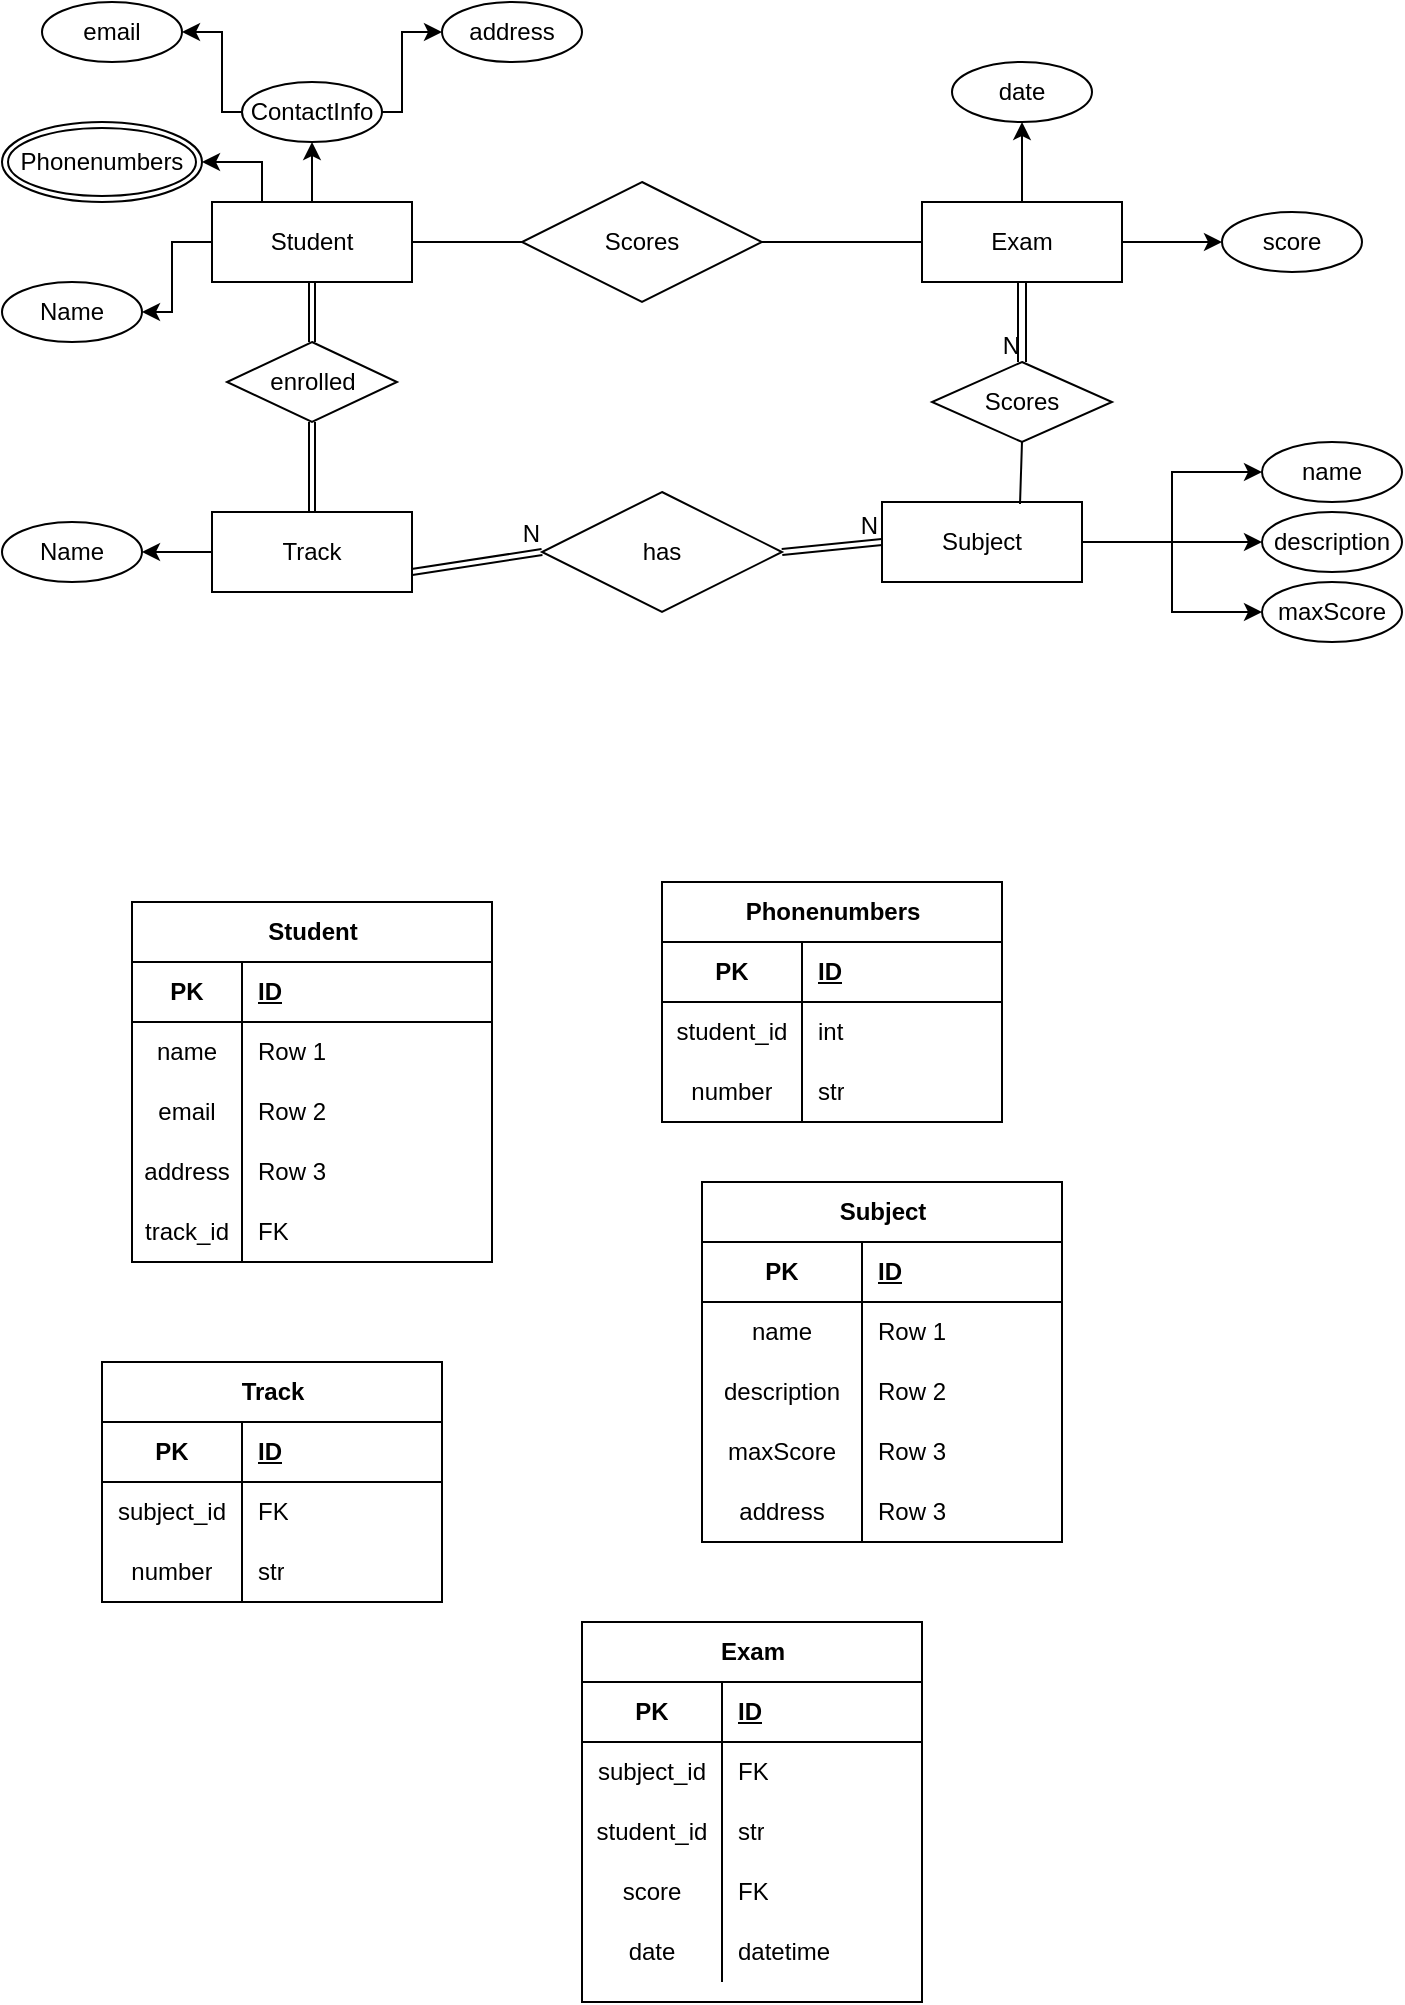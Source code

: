 <mxfile version="26.0.9">
  <diagram id="R2lEEEUBdFMjLlhIrx00" name="Page-1">
    <mxGraphModel dx="1026" dy="692" grid="1" gridSize="10" guides="1" tooltips="1" connect="1" arrows="1" fold="1" page="1" pageScale="1" pageWidth="850" pageHeight="1100" math="0" shadow="0" extFonts="Permanent Marker^https://fonts.googleapis.com/css?family=Permanent+Marker">
      <root>
        <mxCell id="0" />
        <mxCell id="1" parent="0" />
        <mxCell id="QxRBAL8bReM7GR2BtUJN-15" style="edgeStyle=orthogonalEdgeStyle;rounded=0;orthogonalLoop=1;jettySize=auto;html=1;entryX=0.5;entryY=1;entryDx=0;entryDy=0;" edge="1" parent="1" source="QxRBAL8bReM7GR2BtUJN-1" target="QxRBAL8bReM7GR2BtUJN-6">
          <mxGeometry relative="1" as="geometry" />
        </mxCell>
        <mxCell id="QxRBAL8bReM7GR2BtUJN-18" style="edgeStyle=orthogonalEdgeStyle;rounded=0;orthogonalLoop=1;jettySize=auto;html=1;exitX=0;exitY=0.5;exitDx=0;exitDy=0;entryX=1;entryY=0.5;entryDx=0;entryDy=0;" edge="1" parent="1" source="QxRBAL8bReM7GR2BtUJN-1" target="QxRBAL8bReM7GR2BtUJN-16">
          <mxGeometry relative="1" as="geometry" />
        </mxCell>
        <mxCell id="QxRBAL8bReM7GR2BtUJN-20" style="edgeStyle=orthogonalEdgeStyle;rounded=0;orthogonalLoop=1;jettySize=auto;html=1;exitX=0.25;exitY=0;exitDx=0;exitDy=0;entryX=1;entryY=0.5;entryDx=0;entryDy=0;" edge="1" parent="1" source="QxRBAL8bReM7GR2BtUJN-1" target="QxRBAL8bReM7GR2BtUJN-19">
          <mxGeometry relative="1" as="geometry">
            <Array as="points">
              <mxPoint x="130" y="80" />
            </Array>
          </mxGeometry>
        </mxCell>
        <mxCell id="QxRBAL8bReM7GR2BtUJN-1" value="Student" style="whiteSpace=wrap;html=1;align=center;" vertex="1" parent="1">
          <mxGeometry x="105" y="100" width="100" height="40" as="geometry" />
        </mxCell>
        <mxCell id="QxRBAL8bReM7GR2BtUJN-40" style="edgeStyle=orthogonalEdgeStyle;rounded=0;orthogonalLoop=1;jettySize=auto;html=1;exitX=0;exitY=0.5;exitDx=0;exitDy=0;entryX=1;entryY=0.5;entryDx=0;entryDy=0;" edge="1" parent="1" source="QxRBAL8bReM7GR2BtUJN-2" target="QxRBAL8bReM7GR2BtUJN-36">
          <mxGeometry relative="1" as="geometry" />
        </mxCell>
        <mxCell id="QxRBAL8bReM7GR2BtUJN-2" value="Track" style="whiteSpace=wrap;html=1;align=center;" vertex="1" parent="1">
          <mxGeometry x="105" y="255" width="100" height="40" as="geometry" />
        </mxCell>
        <mxCell id="QxRBAL8bReM7GR2BtUJN-32" style="edgeStyle=orthogonalEdgeStyle;rounded=0;orthogonalLoop=1;jettySize=auto;html=1;entryX=0;entryY=0.5;entryDx=0;entryDy=0;" edge="1" parent="1" source="QxRBAL8bReM7GR2BtUJN-3" target="QxRBAL8bReM7GR2BtUJN-28">
          <mxGeometry relative="1" as="geometry" />
        </mxCell>
        <mxCell id="QxRBAL8bReM7GR2BtUJN-34" style="edgeStyle=orthogonalEdgeStyle;rounded=0;orthogonalLoop=1;jettySize=auto;html=1;exitX=1;exitY=0.5;exitDx=0;exitDy=0;entryX=0;entryY=0.5;entryDx=0;entryDy=0;" edge="1" parent="1" source="QxRBAL8bReM7GR2BtUJN-3" target="QxRBAL8bReM7GR2BtUJN-31">
          <mxGeometry relative="1" as="geometry">
            <mxPoint x="570" y="270" as="targetPoint" />
          </mxGeometry>
        </mxCell>
        <mxCell id="QxRBAL8bReM7GR2BtUJN-35" style="edgeStyle=orthogonalEdgeStyle;rounded=0;orthogonalLoop=1;jettySize=auto;html=1;entryX=0;entryY=0.5;entryDx=0;entryDy=0;" edge="1" parent="1" source="QxRBAL8bReM7GR2BtUJN-3" target="QxRBAL8bReM7GR2BtUJN-29">
          <mxGeometry relative="1" as="geometry" />
        </mxCell>
        <mxCell id="QxRBAL8bReM7GR2BtUJN-3" value="Subject" style="whiteSpace=wrap;html=1;align=center;" vertex="1" parent="1">
          <mxGeometry x="440" y="250" width="100" height="40" as="geometry" />
        </mxCell>
        <mxCell id="QxRBAL8bReM7GR2BtUJN-26" style="edgeStyle=orthogonalEdgeStyle;rounded=0;orthogonalLoop=1;jettySize=auto;html=1;entryX=0;entryY=0.5;entryDx=0;entryDy=0;" edge="1" parent="1" source="QxRBAL8bReM7GR2BtUJN-5" target="QxRBAL8bReM7GR2BtUJN-25">
          <mxGeometry relative="1" as="geometry" />
        </mxCell>
        <mxCell id="QxRBAL8bReM7GR2BtUJN-27" value="" style="edgeStyle=orthogonalEdgeStyle;rounded=0;orthogonalLoop=1;jettySize=auto;html=1;" edge="1" parent="1" source="QxRBAL8bReM7GR2BtUJN-5" target="QxRBAL8bReM7GR2BtUJN-24">
          <mxGeometry relative="1" as="geometry" />
        </mxCell>
        <mxCell id="QxRBAL8bReM7GR2BtUJN-5" value="Exam" style="whiteSpace=wrap;html=1;align=center;" vertex="1" parent="1">
          <mxGeometry x="460" y="100" width="100" height="40" as="geometry" />
        </mxCell>
        <mxCell id="QxRBAL8bReM7GR2BtUJN-11" style="edgeStyle=orthogonalEdgeStyle;rounded=0;orthogonalLoop=1;jettySize=auto;html=1;exitX=1;exitY=0.5;exitDx=0;exitDy=0;entryX=0;entryY=0.5;entryDx=0;entryDy=0;" edge="1" parent="1" source="QxRBAL8bReM7GR2BtUJN-6" target="QxRBAL8bReM7GR2BtUJN-7">
          <mxGeometry relative="1" as="geometry">
            <Array as="points">
              <mxPoint x="200" y="55" />
              <mxPoint x="200" y="15" />
            </Array>
          </mxGeometry>
        </mxCell>
        <mxCell id="QxRBAL8bReM7GR2BtUJN-14" style="edgeStyle=orthogonalEdgeStyle;rounded=0;orthogonalLoop=1;jettySize=auto;html=1;exitX=0;exitY=0.5;exitDx=0;exitDy=0;entryX=1;entryY=0.5;entryDx=0;entryDy=0;" edge="1" parent="1" source="QxRBAL8bReM7GR2BtUJN-6" target="QxRBAL8bReM7GR2BtUJN-8">
          <mxGeometry relative="1" as="geometry">
            <Array as="points">
              <mxPoint x="110" y="55" />
              <mxPoint x="110" y="15" />
            </Array>
          </mxGeometry>
        </mxCell>
        <mxCell id="QxRBAL8bReM7GR2BtUJN-6" value="ContactInfo" style="ellipse;whiteSpace=wrap;html=1;align=center;" vertex="1" parent="1">
          <mxGeometry x="120" y="40" width="70" height="30" as="geometry" />
        </mxCell>
        <mxCell id="QxRBAL8bReM7GR2BtUJN-7" value="address" style="ellipse;whiteSpace=wrap;html=1;align=center;" vertex="1" parent="1">
          <mxGeometry x="220" width="70" height="30" as="geometry" />
        </mxCell>
        <mxCell id="QxRBAL8bReM7GR2BtUJN-8" value="email" style="ellipse;whiteSpace=wrap;html=1;align=center;" vertex="1" parent="1">
          <mxGeometry x="20" width="70" height="30" as="geometry" />
        </mxCell>
        <mxCell id="QxRBAL8bReM7GR2BtUJN-16" value="Name" style="ellipse;whiteSpace=wrap;html=1;align=center;" vertex="1" parent="1">
          <mxGeometry y="140" width="70" height="30" as="geometry" />
        </mxCell>
        <mxCell id="QxRBAL8bReM7GR2BtUJN-19" value="Phonenumbers" style="ellipse;shape=doubleEllipse;margin=3;whiteSpace=wrap;html=1;align=center;" vertex="1" parent="1">
          <mxGeometry y="60" width="100" height="40" as="geometry" />
        </mxCell>
        <mxCell id="QxRBAL8bReM7GR2BtUJN-21" value="Scores" style="shape=rhombus;perimeter=rhombusPerimeter;whiteSpace=wrap;html=1;align=center;" vertex="1" parent="1">
          <mxGeometry x="260" y="90" width="120" height="60" as="geometry" />
        </mxCell>
        <mxCell id="QxRBAL8bReM7GR2BtUJN-24" value="date" style="ellipse;whiteSpace=wrap;html=1;align=center;" vertex="1" parent="1">
          <mxGeometry x="475" y="30" width="70" height="30" as="geometry" />
        </mxCell>
        <mxCell id="QxRBAL8bReM7GR2BtUJN-25" value="score" style="ellipse;whiteSpace=wrap;html=1;align=center;" vertex="1" parent="1">
          <mxGeometry x="610" y="105" width="70" height="30" as="geometry" />
        </mxCell>
        <mxCell id="QxRBAL8bReM7GR2BtUJN-28" value="name" style="ellipse;whiteSpace=wrap;html=1;align=center;" vertex="1" parent="1">
          <mxGeometry x="630" y="220" width="70" height="30" as="geometry" />
        </mxCell>
        <mxCell id="QxRBAL8bReM7GR2BtUJN-29" value="description" style="ellipse;whiteSpace=wrap;html=1;align=center;" vertex="1" parent="1">
          <mxGeometry x="630" y="255" width="70" height="30" as="geometry" />
        </mxCell>
        <mxCell id="QxRBAL8bReM7GR2BtUJN-31" value="maxScore" style="ellipse;whiteSpace=wrap;html=1;align=center;" vertex="1" parent="1">
          <mxGeometry x="630" y="290" width="70" height="30" as="geometry" />
        </mxCell>
        <mxCell id="QxRBAL8bReM7GR2BtUJN-36" value="Name" style="ellipse;whiteSpace=wrap;html=1;align=center;" vertex="1" parent="1">
          <mxGeometry y="260" width="70" height="30" as="geometry" />
        </mxCell>
        <mxCell id="QxRBAL8bReM7GR2BtUJN-37" value="enrolled" style="shape=rhombus;perimeter=rhombusPerimeter;whiteSpace=wrap;html=1;align=center;" vertex="1" parent="1">
          <mxGeometry x="112.5" y="170" width="85" height="40" as="geometry" />
        </mxCell>
        <mxCell id="QxRBAL8bReM7GR2BtUJN-41" value="has" style="shape=rhombus;perimeter=rhombusPerimeter;whiteSpace=wrap;html=1;align=center;" vertex="1" parent="1">
          <mxGeometry x="270" y="245" width="120" height="60" as="geometry" />
        </mxCell>
        <mxCell id="QxRBAL8bReM7GR2BtUJN-45" value="Scores" style="shape=rhombus;perimeter=rhombusPerimeter;whiteSpace=wrap;html=1;align=center;" vertex="1" parent="1">
          <mxGeometry x="465" y="180" width="90" height="40" as="geometry" />
        </mxCell>
        <mxCell id="QxRBAL8bReM7GR2BtUJN-46" value="" style="shape=link;html=1;rounded=0;exitX=0.5;exitY=1;exitDx=0;exitDy=0;entryX=0.5;entryY=0;entryDx=0;entryDy=0;" edge="1" parent="1" source="QxRBAL8bReM7GR2BtUJN-5" target="QxRBAL8bReM7GR2BtUJN-45">
          <mxGeometry relative="1" as="geometry">
            <mxPoint x="150" y="180" as="sourcePoint" />
            <mxPoint x="310" y="180" as="targetPoint" />
          </mxGeometry>
        </mxCell>
        <mxCell id="QxRBAL8bReM7GR2BtUJN-47" value="N" style="resizable=0;html=1;whiteSpace=wrap;align=right;verticalAlign=bottom;" connectable="0" vertex="1" parent="QxRBAL8bReM7GR2BtUJN-46">
          <mxGeometry x="1" relative="1" as="geometry" />
        </mxCell>
        <mxCell id="QxRBAL8bReM7GR2BtUJN-48" value="" style="endArrow=none;html=1;rounded=0;entryX=0.5;entryY=1;entryDx=0;entryDy=0;exitX=0.69;exitY=0.025;exitDx=0;exitDy=0;exitPerimeter=0;" edge="1" parent="1" source="QxRBAL8bReM7GR2BtUJN-3" target="QxRBAL8bReM7GR2BtUJN-45">
          <mxGeometry relative="1" as="geometry">
            <mxPoint x="260" y="199.5" as="sourcePoint" />
            <mxPoint x="310" y="200" as="targetPoint" />
          </mxGeometry>
        </mxCell>
        <mxCell id="QxRBAL8bReM7GR2BtUJN-49" value="" style="shape=link;html=1;rounded=0;exitX=1;exitY=0.75;exitDx=0;exitDy=0;entryX=0;entryY=0.5;entryDx=0;entryDy=0;width=3;" edge="1" parent="1" source="QxRBAL8bReM7GR2BtUJN-2" target="QxRBAL8bReM7GR2BtUJN-41">
          <mxGeometry relative="1" as="geometry">
            <mxPoint x="270" y="240" as="sourcePoint" />
            <mxPoint x="270" y="280" as="targetPoint" />
          </mxGeometry>
        </mxCell>
        <mxCell id="QxRBAL8bReM7GR2BtUJN-50" value="N" style="resizable=0;html=1;whiteSpace=wrap;align=right;verticalAlign=bottom;" connectable="0" vertex="1" parent="QxRBAL8bReM7GR2BtUJN-49">
          <mxGeometry x="1" relative="1" as="geometry" />
        </mxCell>
        <mxCell id="QxRBAL8bReM7GR2BtUJN-51" value="" style="shape=link;html=1;rounded=0;exitX=1;exitY=0.5;exitDx=0;exitDy=0;entryX=0;entryY=0.5;entryDx=0;entryDy=0;width=3;" edge="1" parent="1" source="QxRBAL8bReM7GR2BtUJN-41" target="QxRBAL8bReM7GR2BtUJN-3">
          <mxGeometry relative="1" as="geometry">
            <mxPoint x="380" y="230" as="sourcePoint" />
            <mxPoint x="445" y="220" as="targetPoint" />
          </mxGeometry>
        </mxCell>
        <mxCell id="QxRBAL8bReM7GR2BtUJN-52" value="N" style="resizable=0;html=1;whiteSpace=wrap;align=right;verticalAlign=bottom;" connectable="0" vertex="1" parent="QxRBAL8bReM7GR2BtUJN-51">
          <mxGeometry x="1" relative="1" as="geometry" />
        </mxCell>
        <mxCell id="QxRBAL8bReM7GR2BtUJN-53" value="" style="shape=link;html=1;rounded=0;exitX=0.5;exitY=0;exitDx=0;exitDy=0;entryX=0.5;entryY=1;entryDx=0;entryDy=0;width=3;" edge="1" parent="1" source="QxRBAL8bReM7GR2BtUJN-37" target="QxRBAL8bReM7GR2BtUJN-1">
          <mxGeometry relative="1" as="geometry">
            <mxPoint x="205" y="170" as="sourcePoint" />
            <mxPoint x="270" y="160" as="targetPoint" />
          </mxGeometry>
        </mxCell>
        <mxCell id="QxRBAL8bReM7GR2BtUJN-54" value="" style="resizable=0;html=1;whiteSpace=wrap;align=right;verticalAlign=bottom;" connectable="0" vertex="1" parent="QxRBAL8bReM7GR2BtUJN-53">
          <mxGeometry x="1" relative="1" as="geometry" />
        </mxCell>
        <mxCell id="QxRBAL8bReM7GR2BtUJN-55" value="" style="shape=link;html=1;rounded=0;exitX=0.5;exitY=0;exitDx=0;exitDy=0;entryX=0.5;entryY=1;entryDx=0;entryDy=0;width=3;" edge="1" parent="1" source="QxRBAL8bReM7GR2BtUJN-2" target="QxRBAL8bReM7GR2BtUJN-37">
          <mxGeometry relative="1" as="geometry">
            <mxPoint x="170" y="250" as="sourcePoint" />
            <mxPoint x="170" y="220" as="targetPoint" />
          </mxGeometry>
        </mxCell>
        <mxCell id="QxRBAL8bReM7GR2BtUJN-56" value="" style="resizable=0;html=1;whiteSpace=wrap;align=right;verticalAlign=bottom;" connectable="0" vertex="1" parent="QxRBAL8bReM7GR2BtUJN-55">
          <mxGeometry x="1" relative="1" as="geometry" />
        </mxCell>
        <mxCell id="QxRBAL8bReM7GR2BtUJN-57" value="" style="endArrow=none;html=1;rounded=0;entryX=1;entryY=0.5;entryDx=0;entryDy=0;" edge="1" parent="1" source="QxRBAL8bReM7GR2BtUJN-21" target="QxRBAL8bReM7GR2BtUJN-1">
          <mxGeometry relative="1" as="geometry">
            <mxPoint x="519" y="261" as="sourcePoint" />
            <mxPoint x="520" y="230" as="targetPoint" />
          </mxGeometry>
        </mxCell>
        <mxCell id="QxRBAL8bReM7GR2BtUJN-58" value="" style="endArrow=none;html=1;rounded=0;entryX=1;entryY=0.5;entryDx=0;entryDy=0;exitX=0;exitY=0.5;exitDx=0;exitDy=0;" edge="1" parent="1" source="QxRBAL8bReM7GR2BtUJN-5" target="QxRBAL8bReM7GR2BtUJN-21">
          <mxGeometry relative="1" as="geometry">
            <mxPoint x="425" y="140" as="sourcePoint" />
            <mxPoint x="370" y="140" as="targetPoint" />
          </mxGeometry>
        </mxCell>
        <mxCell id="QxRBAL8bReM7GR2BtUJN-59" value="Student" style="shape=table;startSize=30;container=1;collapsible=1;childLayout=tableLayout;fixedRows=1;rowLines=0;fontStyle=1;align=center;resizeLast=1;html=1;" vertex="1" parent="1">
          <mxGeometry x="65" y="450" width="180" height="180" as="geometry" />
        </mxCell>
        <mxCell id="QxRBAL8bReM7GR2BtUJN-60" value="" style="shape=tableRow;horizontal=0;startSize=0;swimlaneHead=0;swimlaneBody=0;fillColor=none;collapsible=0;dropTarget=0;points=[[0,0.5],[1,0.5]];portConstraint=eastwest;top=0;left=0;right=0;bottom=1;" vertex="1" parent="QxRBAL8bReM7GR2BtUJN-59">
          <mxGeometry y="30" width="180" height="30" as="geometry" />
        </mxCell>
        <mxCell id="QxRBAL8bReM7GR2BtUJN-61" value="PK" style="shape=partialRectangle;connectable=0;fillColor=none;top=0;left=0;bottom=0;right=0;fontStyle=1;overflow=hidden;whiteSpace=wrap;html=1;" vertex="1" parent="QxRBAL8bReM7GR2BtUJN-60">
          <mxGeometry width="55" height="30" as="geometry">
            <mxRectangle width="55" height="30" as="alternateBounds" />
          </mxGeometry>
        </mxCell>
        <mxCell id="QxRBAL8bReM7GR2BtUJN-62" value="ID" style="shape=partialRectangle;connectable=0;fillColor=none;top=0;left=0;bottom=0;right=0;align=left;spacingLeft=6;fontStyle=5;overflow=hidden;whiteSpace=wrap;html=1;" vertex="1" parent="QxRBAL8bReM7GR2BtUJN-60">
          <mxGeometry x="55" width="125" height="30" as="geometry">
            <mxRectangle width="125" height="30" as="alternateBounds" />
          </mxGeometry>
        </mxCell>
        <mxCell id="QxRBAL8bReM7GR2BtUJN-63" value="" style="shape=tableRow;horizontal=0;startSize=0;swimlaneHead=0;swimlaneBody=0;fillColor=none;collapsible=0;dropTarget=0;points=[[0,0.5],[1,0.5]];portConstraint=eastwest;top=0;left=0;right=0;bottom=0;" vertex="1" parent="QxRBAL8bReM7GR2BtUJN-59">
          <mxGeometry y="60" width="180" height="30" as="geometry" />
        </mxCell>
        <mxCell id="QxRBAL8bReM7GR2BtUJN-64" value="name" style="shape=partialRectangle;connectable=0;fillColor=none;top=0;left=0;bottom=0;right=0;editable=1;overflow=hidden;whiteSpace=wrap;html=1;" vertex="1" parent="QxRBAL8bReM7GR2BtUJN-63">
          <mxGeometry width="55" height="30" as="geometry">
            <mxRectangle width="55" height="30" as="alternateBounds" />
          </mxGeometry>
        </mxCell>
        <mxCell id="QxRBAL8bReM7GR2BtUJN-65" value="Row 1" style="shape=partialRectangle;connectable=0;fillColor=none;top=0;left=0;bottom=0;right=0;align=left;spacingLeft=6;overflow=hidden;whiteSpace=wrap;html=1;" vertex="1" parent="QxRBAL8bReM7GR2BtUJN-63">
          <mxGeometry x="55" width="125" height="30" as="geometry">
            <mxRectangle width="125" height="30" as="alternateBounds" />
          </mxGeometry>
        </mxCell>
        <mxCell id="QxRBAL8bReM7GR2BtUJN-66" value="" style="shape=tableRow;horizontal=0;startSize=0;swimlaneHead=0;swimlaneBody=0;fillColor=none;collapsible=0;dropTarget=0;points=[[0,0.5],[1,0.5]];portConstraint=eastwest;top=0;left=0;right=0;bottom=0;" vertex="1" parent="QxRBAL8bReM7GR2BtUJN-59">
          <mxGeometry y="90" width="180" height="30" as="geometry" />
        </mxCell>
        <mxCell id="QxRBAL8bReM7GR2BtUJN-67" value="email" style="shape=partialRectangle;connectable=0;fillColor=none;top=0;left=0;bottom=0;right=0;editable=1;overflow=hidden;whiteSpace=wrap;html=1;" vertex="1" parent="QxRBAL8bReM7GR2BtUJN-66">
          <mxGeometry width="55" height="30" as="geometry">
            <mxRectangle width="55" height="30" as="alternateBounds" />
          </mxGeometry>
        </mxCell>
        <mxCell id="QxRBAL8bReM7GR2BtUJN-68" value="Row 2" style="shape=partialRectangle;connectable=0;fillColor=none;top=0;left=0;bottom=0;right=0;align=left;spacingLeft=6;overflow=hidden;whiteSpace=wrap;html=1;" vertex="1" parent="QxRBAL8bReM7GR2BtUJN-66">
          <mxGeometry x="55" width="125" height="30" as="geometry">
            <mxRectangle width="125" height="30" as="alternateBounds" />
          </mxGeometry>
        </mxCell>
        <mxCell id="QxRBAL8bReM7GR2BtUJN-69" value="" style="shape=tableRow;horizontal=0;startSize=0;swimlaneHead=0;swimlaneBody=0;fillColor=none;collapsible=0;dropTarget=0;points=[[0,0.5],[1,0.5]];portConstraint=eastwest;top=0;left=0;right=0;bottom=0;" vertex="1" parent="QxRBAL8bReM7GR2BtUJN-59">
          <mxGeometry y="120" width="180" height="30" as="geometry" />
        </mxCell>
        <mxCell id="QxRBAL8bReM7GR2BtUJN-70" value="address" style="shape=partialRectangle;connectable=0;fillColor=none;top=0;left=0;bottom=0;right=0;editable=1;overflow=hidden;whiteSpace=wrap;html=1;" vertex="1" parent="QxRBAL8bReM7GR2BtUJN-69">
          <mxGeometry width="55" height="30" as="geometry">
            <mxRectangle width="55" height="30" as="alternateBounds" />
          </mxGeometry>
        </mxCell>
        <mxCell id="QxRBAL8bReM7GR2BtUJN-71" value="Row 3" style="shape=partialRectangle;connectable=0;fillColor=none;top=0;left=0;bottom=0;right=0;align=left;spacingLeft=6;overflow=hidden;whiteSpace=wrap;html=1;" vertex="1" parent="QxRBAL8bReM7GR2BtUJN-69">
          <mxGeometry x="55" width="125" height="30" as="geometry">
            <mxRectangle width="125" height="30" as="alternateBounds" />
          </mxGeometry>
        </mxCell>
        <mxCell id="QxRBAL8bReM7GR2BtUJN-72" value="" style="shape=tableRow;horizontal=0;startSize=0;swimlaneHead=0;swimlaneBody=0;fillColor=none;collapsible=0;dropTarget=0;points=[[0,0.5],[1,0.5]];portConstraint=eastwest;top=0;left=0;right=0;bottom=0;" vertex="1" parent="QxRBAL8bReM7GR2BtUJN-59">
          <mxGeometry y="150" width="180" height="30" as="geometry" />
        </mxCell>
        <mxCell id="QxRBAL8bReM7GR2BtUJN-73" value="track_id" style="shape=partialRectangle;connectable=0;fillColor=none;top=0;left=0;bottom=0;right=0;editable=1;overflow=hidden;whiteSpace=wrap;html=1;" vertex="1" parent="QxRBAL8bReM7GR2BtUJN-72">
          <mxGeometry width="55" height="30" as="geometry">
            <mxRectangle width="55" height="30" as="alternateBounds" />
          </mxGeometry>
        </mxCell>
        <mxCell id="QxRBAL8bReM7GR2BtUJN-74" value="FK" style="shape=partialRectangle;connectable=0;fillColor=none;top=0;left=0;bottom=0;right=0;align=left;spacingLeft=6;overflow=hidden;whiteSpace=wrap;html=1;" vertex="1" parent="QxRBAL8bReM7GR2BtUJN-72">
          <mxGeometry x="55" width="125" height="30" as="geometry">
            <mxRectangle width="125" height="30" as="alternateBounds" />
          </mxGeometry>
        </mxCell>
        <mxCell id="QxRBAL8bReM7GR2BtUJN-75" value="Phonenumbers" style="shape=table;startSize=30;container=1;collapsible=1;childLayout=tableLayout;fixedRows=1;rowLines=0;fontStyle=1;align=center;resizeLast=1;html=1;" vertex="1" parent="1">
          <mxGeometry x="330" y="440" width="170" height="120" as="geometry" />
        </mxCell>
        <mxCell id="QxRBAL8bReM7GR2BtUJN-76" value="" style="shape=tableRow;horizontal=0;startSize=0;swimlaneHead=0;swimlaneBody=0;fillColor=none;collapsible=0;dropTarget=0;points=[[0,0.5],[1,0.5]];portConstraint=eastwest;top=0;left=0;right=0;bottom=1;" vertex="1" parent="QxRBAL8bReM7GR2BtUJN-75">
          <mxGeometry y="30" width="170" height="30" as="geometry" />
        </mxCell>
        <mxCell id="QxRBAL8bReM7GR2BtUJN-77" value="PK" style="shape=partialRectangle;connectable=0;fillColor=none;top=0;left=0;bottom=0;right=0;fontStyle=1;overflow=hidden;whiteSpace=wrap;html=1;" vertex="1" parent="QxRBAL8bReM7GR2BtUJN-76">
          <mxGeometry width="70" height="30" as="geometry">
            <mxRectangle width="70" height="30" as="alternateBounds" />
          </mxGeometry>
        </mxCell>
        <mxCell id="QxRBAL8bReM7GR2BtUJN-78" value="ID" style="shape=partialRectangle;connectable=0;fillColor=none;top=0;left=0;bottom=0;right=0;align=left;spacingLeft=6;fontStyle=5;overflow=hidden;whiteSpace=wrap;html=1;" vertex="1" parent="QxRBAL8bReM7GR2BtUJN-76">
          <mxGeometry x="70" width="100" height="30" as="geometry">
            <mxRectangle width="100" height="30" as="alternateBounds" />
          </mxGeometry>
        </mxCell>
        <mxCell id="QxRBAL8bReM7GR2BtUJN-79" value="" style="shape=tableRow;horizontal=0;startSize=0;swimlaneHead=0;swimlaneBody=0;fillColor=none;collapsible=0;dropTarget=0;points=[[0,0.5],[1,0.5]];portConstraint=eastwest;top=0;left=0;right=0;bottom=0;" vertex="1" parent="QxRBAL8bReM7GR2BtUJN-75">
          <mxGeometry y="60" width="170" height="30" as="geometry" />
        </mxCell>
        <mxCell id="QxRBAL8bReM7GR2BtUJN-80" value="student_id" style="shape=partialRectangle;connectable=0;fillColor=none;top=0;left=0;bottom=0;right=0;editable=1;overflow=hidden;whiteSpace=wrap;html=1;" vertex="1" parent="QxRBAL8bReM7GR2BtUJN-79">
          <mxGeometry width="70" height="30" as="geometry">
            <mxRectangle width="70" height="30" as="alternateBounds" />
          </mxGeometry>
        </mxCell>
        <mxCell id="QxRBAL8bReM7GR2BtUJN-81" value="int" style="shape=partialRectangle;connectable=0;fillColor=none;top=0;left=0;bottom=0;right=0;align=left;spacingLeft=6;overflow=hidden;whiteSpace=wrap;html=1;" vertex="1" parent="QxRBAL8bReM7GR2BtUJN-79">
          <mxGeometry x="70" width="100" height="30" as="geometry">
            <mxRectangle width="100" height="30" as="alternateBounds" />
          </mxGeometry>
        </mxCell>
        <mxCell id="QxRBAL8bReM7GR2BtUJN-82" value="" style="shape=tableRow;horizontal=0;startSize=0;swimlaneHead=0;swimlaneBody=0;fillColor=none;collapsible=0;dropTarget=0;points=[[0,0.5],[1,0.5]];portConstraint=eastwest;top=0;left=0;right=0;bottom=0;" vertex="1" parent="QxRBAL8bReM7GR2BtUJN-75">
          <mxGeometry y="90" width="170" height="30" as="geometry" />
        </mxCell>
        <mxCell id="QxRBAL8bReM7GR2BtUJN-83" value="number" style="shape=partialRectangle;connectable=0;fillColor=none;top=0;left=0;bottom=0;right=0;editable=1;overflow=hidden;whiteSpace=wrap;html=1;" vertex="1" parent="QxRBAL8bReM7GR2BtUJN-82">
          <mxGeometry width="70" height="30" as="geometry">
            <mxRectangle width="70" height="30" as="alternateBounds" />
          </mxGeometry>
        </mxCell>
        <mxCell id="QxRBAL8bReM7GR2BtUJN-84" value="str" style="shape=partialRectangle;connectable=0;fillColor=none;top=0;left=0;bottom=0;right=0;align=left;spacingLeft=6;overflow=hidden;whiteSpace=wrap;html=1;" vertex="1" parent="QxRBAL8bReM7GR2BtUJN-82">
          <mxGeometry x="70" width="100" height="30" as="geometry">
            <mxRectangle width="100" height="30" as="alternateBounds" />
          </mxGeometry>
        </mxCell>
        <mxCell id="QxRBAL8bReM7GR2BtUJN-91" value="Subject" style="shape=table;startSize=30;container=1;collapsible=1;childLayout=tableLayout;fixedRows=1;rowLines=0;fontStyle=1;align=center;resizeLast=1;html=1;" vertex="1" parent="1">
          <mxGeometry x="350" y="590" width="180" height="180" as="geometry" />
        </mxCell>
        <mxCell id="QxRBAL8bReM7GR2BtUJN-92" value="" style="shape=tableRow;horizontal=0;startSize=0;swimlaneHead=0;swimlaneBody=0;fillColor=none;collapsible=0;dropTarget=0;points=[[0,0.5],[1,0.5]];portConstraint=eastwest;top=0;left=0;right=0;bottom=1;" vertex="1" parent="QxRBAL8bReM7GR2BtUJN-91">
          <mxGeometry y="30" width="180" height="30" as="geometry" />
        </mxCell>
        <mxCell id="QxRBAL8bReM7GR2BtUJN-93" value="PK" style="shape=partialRectangle;connectable=0;fillColor=none;top=0;left=0;bottom=0;right=0;fontStyle=1;overflow=hidden;whiteSpace=wrap;html=1;" vertex="1" parent="QxRBAL8bReM7GR2BtUJN-92">
          <mxGeometry width="80" height="30" as="geometry">
            <mxRectangle width="80" height="30" as="alternateBounds" />
          </mxGeometry>
        </mxCell>
        <mxCell id="QxRBAL8bReM7GR2BtUJN-94" value="ID" style="shape=partialRectangle;connectable=0;fillColor=none;top=0;left=0;bottom=0;right=0;align=left;spacingLeft=6;fontStyle=5;overflow=hidden;whiteSpace=wrap;html=1;" vertex="1" parent="QxRBAL8bReM7GR2BtUJN-92">
          <mxGeometry x="80" width="100" height="30" as="geometry">
            <mxRectangle width="100" height="30" as="alternateBounds" />
          </mxGeometry>
        </mxCell>
        <mxCell id="QxRBAL8bReM7GR2BtUJN-95" value="" style="shape=tableRow;horizontal=0;startSize=0;swimlaneHead=0;swimlaneBody=0;fillColor=none;collapsible=0;dropTarget=0;points=[[0,0.5],[1,0.5]];portConstraint=eastwest;top=0;left=0;right=0;bottom=0;" vertex="1" parent="QxRBAL8bReM7GR2BtUJN-91">
          <mxGeometry y="60" width="180" height="30" as="geometry" />
        </mxCell>
        <mxCell id="QxRBAL8bReM7GR2BtUJN-96" value="name" style="shape=partialRectangle;connectable=0;fillColor=none;top=0;left=0;bottom=0;right=0;editable=1;overflow=hidden;whiteSpace=wrap;html=1;" vertex="1" parent="QxRBAL8bReM7GR2BtUJN-95">
          <mxGeometry width="80" height="30" as="geometry">
            <mxRectangle width="80" height="30" as="alternateBounds" />
          </mxGeometry>
        </mxCell>
        <mxCell id="QxRBAL8bReM7GR2BtUJN-97" value="Row 1" style="shape=partialRectangle;connectable=0;fillColor=none;top=0;left=0;bottom=0;right=0;align=left;spacingLeft=6;overflow=hidden;whiteSpace=wrap;html=1;" vertex="1" parent="QxRBAL8bReM7GR2BtUJN-95">
          <mxGeometry x="80" width="100" height="30" as="geometry">
            <mxRectangle width="100" height="30" as="alternateBounds" />
          </mxGeometry>
        </mxCell>
        <mxCell id="QxRBAL8bReM7GR2BtUJN-98" value="" style="shape=tableRow;horizontal=0;startSize=0;swimlaneHead=0;swimlaneBody=0;fillColor=none;collapsible=0;dropTarget=0;points=[[0,0.5],[1,0.5]];portConstraint=eastwest;top=0;left=0;right=0;bottom=0;" vertex="1" parent="QxRBAL8bReM7GR2BtUJN-91">
          <mxGeometry y="90" width="180" height="30" as="geometry" />
        </mxCell>
        <mxCell id="QxRBAL8bReM7GR2BtUJN-99" value="description" style="shape=partialRectangle;connectable=0;fillColor=none;top=0;left=0;bottom=0;right=0;editable=1;overflow=hidden;whiteSpace=wrap;html=1;" vertex="1" parent="QxRBAL8bReM7GR2BtUJN-98">
          <mxGeometry width="80" height="30" as="geometry">
            <mxRectangle width="80" height="30" as="alternateBounds" />
          </mxGeometry>
        </mxCell>
        <mxCell id="QxRBAL8bReM7GR2BtUJN-100" value="Row 2" style="shape=partialRectangle;connectable=0;fillColor=none;top=0;left=0;bottom=0;right=0;align=left;spacingLeft=6;overflow=hidden;whiteSpace=wrap;html=1;" vertex="1" parent="QxRBAL8bReM7GR2BtUJN-98">
          <mxGeometry x="80" width="100" height="30" as="geometry">
            <mxRectangle width="100" height="30" as="alternateBounds" />
          </mxGeometry>
        </mxCell>
        <mxCell id="QxRBAL8bReM7GR2BtUJN-101" value="" style="shape=tableRow;horizontal=0;startSize=0;swimlaneHead=0;swimlaneBody=0;fillColor=none;collapsible=0;dropTarget=0;points=[[0,0.5],[1,0.5]];portConstraint=eastwest;top=0;left=0;right=0;bottom=0;" vertex="1" parent="QxRBAL8bReM7GR2BtUJN-91">
          <mxGeometry y="120" width="180" height="30" as="geometry" />
        </mxCell>
        <mxCell id="QxRBAL8bReM7GR2BtUJN-102" value="maxScore" style="shape=partialRectangle;connectable=0;fillColor=none;top=0;left=0;bottom=0;right=0;editable=1;overflow=hidden;whiteSpace=wrap;html=1;" vertex="1" parent="QxRBAL8bReM7GR2BtUJN-101">
          <mxGeometry width="80" height="30" as="geometry">
            <mxRectangle width="80" height="30" as="alternateBounds" />
          </mxGeometry>
        </mxCell>
        <mxCell id="QxRBAL8bReM7GR2BtUJN-103" value="Row 3" style="shape=partialRectangle;connectable=0;fillColor=none;top=0;left=0;bottom=0;right=0;align=left;spacingLeft=6;overflow=hidden;whiteSpace=wrap;html=1;" vertex="1" parent="QxRBAL8bReM7GR2BtUJN-101">
          <mxGeometry x="80" width="100" height="30" as="geometry">
            <mxRectangle width="100" height="30" as="alternateBounds" />
          </mxGeometry>
        </mxCell>
        <mxCell id="QxRBAL8bReM7GR2BtUJN-104" value="" style="shape=tableRow;horizontal=0;startSize=0;swimlaneHead=0;swimlaneBody=0;fillColor=none;collapsible=0;dropTarget=0;points=[[0,0.5],[1,0.5]];portConstraint=eastwest;top=0;left=0;right=0;bottom=0;" vertex="1" parent="QxRBAL8bReM7GR2BtUJN-91">
          <mxGeometry y="150" width="180" height="30" as="geometry" />
        </mxCell>
        <mxCell id="QxRBAL8bReM7GR2BtUJN-105" value="address" style="shape=partialRectangle;connectable=0;fillColor=none;top=0;left=0;bottom=0;right=0;editable=1;overflow=hidden;whiteSpace=wrap;html=1;" vertex="1" parent="QxRBAL8bReM7GR2BtUJN-104">
          <mxGeometry width="80" height="30" as="geometry">
            <mxRectangle width="80" height="30" as="alternateBounds" />
          </mxGeometry>
        </mxCell>
        <mxCell id="QxRBAL8bReM7GR2BtUJN-106" value="Row 3" style="shape=partialRectangle;connectable=0;fillColor=none;top=0;left=0;bottom=0;right=0;align=left;spacingLeft=6;overflow=hidden;whiteSpace=wrap;html=1;" vertex="1" parent="QxRBAL8bReM7GR2BtUJN-104">
          <mxGeometry x="80" width="100" height="30" as="geometry">
            <mxRectangle width="100" height="30" as="alternateBounds" />
          </mxGeometry>
        </mxCell>
        <mxCell id="QxRBAL8bReM7GR2BtUJN-107" value="Track" style="shape=table;startSize=30;container=1;collapsible=1;childLayout=tableLayout;fixedRows=1;rowLines=0;fontStyle=1;align=center;resizeLast=1;html=1;" vertex="1" parent="1">
          <mxGeometry x="50" y="680" width="170" height="120" as="geometry" />
        </mxCell>
        <mxCell id="QxRBAL8bReM7GR2BtUJN-108" value="" style="shape=tableRow;horizontal=0;startSize=0;swimlaneHead=0;swimlaneBody=0;fillColor=none;collapsible=0;dropTarget=0;points=[[0,0.5],[1,0.5]];portConstraint=eastwest;top=0;left=0;right=0;bottom=1;" vertex="1" parent="QxRBAL8bReM7GR2BtUJN-107">
          <mxGeometry y="30" width="170" height="30" as="geometry" />
        </mxCell>
        <mxCell id="QxRBAL8bReM7GR2BtUJN-109" value="PK" style="shape=partialRectangle;connectable=0;fillColor=none;top=0;left=0;bottom=0;right=0;fontStyle=1;overflow=hidden;whiteSpace=wrap;html=1;" vertex="1" parent="QxRBAL8bReM7GR2BtUJN-108">
          <mxGeometry width="70" height="30" as="geometry">
            <mxRectangle width="70" height="30" as="alternateBounds" />
          </mxGeometry>
        </mxCell>
        <mxCell id="QxRBAL8bReM7GR2BtUJN-110" value="ID" style="shape=partialRectangle;connectable=0;fillColor=none;top=0;left=0;bottom=0;right=0;align=left;spacingLeft=6;fontStyle=5;overflow=hidden;whiteSpace=wrap;html=1;" vertex="1" parent="QxRBAL8bReM7GR2BtUJN-108">
          <mxGeometry x="70" width="100" height="30" as="geometry">
            <mxRectangle width="100" height="30" as="alternateBounds" />
          </mxGeometry>
        </mxCell>
        <mxCell id="QxRBAL8bReM7GR2BtUJN-111" value="" style="shape=tableRow;horizontal=0;startSize=0;swimlaneHead=0;swimlaneBody=0;fillColor=none;collapsible=0;dropTarget=0;points=[[0,0.5],[1,0.5]];portConstraint=eastwest;top=0;left=0;right=0;bottom=0;" vertex="1" parent="QxRBAL8bReM7GR2BtUJN-107">
          <mxGeometry y="60" width="170" height="30" as="geometry" />
        </mxCell>
        <mxCell id="QxRBAL8bReM7GR2BtUJN-112" value="subject_id" style="shape=partialRectangle;connectable=0;fillColor=none;top=0;left=0;bottom=0;right=0;editable=1;overflow=hidden;whiteSpace=wrap;html=1;" vertex="1" parent="QxRBAL8bReM7GR2BtUJN-111">
          <mxGeometry width="70" height="30" as="geometry">
            <mxRectangle width="70" height="30" as="alternateBounds" />
          </mxGeometry>
        </mxCell>
        <mxCell id="QxRBAL8bReM7GR2BtUJN-113" value="FK" style="shape=partialRectangle;connectable=0;fillColor=none;top=0;left=0;bottom=0;right=0;align=left;spacingLeft=6;overflow=hidden;whiteSpace=wrap;html=1;" vertex="1" parent="QxRBAL8bReM7GR2BtUJN-111">
          <mxGeometry x="70" width="100" height="30" as="geometry">
            <mxRectangle width="100" height="30" as="alternateBounds" />
          </mxGeometry>
        </mxCell>
        <mxCell id="QxRBAL8bReM7GR2BtUJN-114" value="" style="shape=tableRow;horizontal=0;startSize=0;swimlaneHead=0;swimlaneBody=0;fillColor=none;collapsible=0;dropTarget=0;points=[[0,0.5],[1,0.5]];portConstraint=eastwest;top=0;left=0;right=0;bottom=0;" vertex="1" parent="QxRBAL8bReM7GR2BtUJN-107">
          <mxGeometry y="90" width="170" height="30" as="geometry" />
        </mxCell>
        <mxCell id="QxRBAL8bReM7GR2BtUJN-115" value="number" style="shape=partialRectangle;connectable=0;fillColor=none;top=0;left=0;bottom=0;right=0;editable=1;overflow=hidden;whiteSpace=wrap;html=1;" vertex="1" parent="QxRBAL8bReM7GR2BtUJN-114">
          <mxGeometry width="70" height="30" as="geometry">
            <mxRectangle width="70" height="30" as="alternateBounds" />
          </mxGeometry>
        </mxCell>
        <mxCell id="QxRBAL8bReM7GR2BtUJN-116" value="str" style="shape=partialRectangle;connectable=0;fillColor=none;top=0;left=0;bottom=0;right=0;align=left;spacingLeft=6;overflow=hidden;whiteSpace=wrap;html=1;" vertex="1" parent="QxRBAL8bReM7GR2BtUJN-114">
          <mxGeometry x="70" width="100" height="30" as="geometry">
            <mxRectangle width="100" height="30" as="alternateBounds" />
          </mxGeometry>
        </mxCell>
        <mxCell id="QxRBAL8bReM7GR2BtUJN-117" value="Exam" style="shape=table;startSize=30;container=1;collapsible=1;childLayout=tableLayout;fixedRows=1;rowLines=0;fontStyle=1;align=center;resizeLast=1;html=1;" vertex="1" parent="1">
          <mxGeometry x="290" y="810" width="170" height="190" as="geometry" />
        </mxCell>
        <mxCell id="QxRBAL8bReM7GR2BtUJN-118" value="" style="shape=tableRow;horizontal=0;startSize=0;swimlaneHead=0;swimlaneBody=0;fillColor=none;collapsible=0;dropTarget=0;points=[[0,0.5],[1,0.5]];portConstraint=eastwest;top=0;left=0;right=0;bottom=1;" vertex="1" parent="QxRBAL8bReM7GR2BtUJN-117">
          <mxGeometry y="30" width="170" height="30" as="geometry" />
        </mxCell>
        <mxCell id="QxRBAL8bReM7GR2BtUJN-119" value="PK" style="shape=partialRectangle;connectable=0;fillColor=none;top=0;left=0;bottom=0;right=0;fontStyle=1;overflow=hidden;whiteSpace=wrap;html=1;" vertex="1" parent="QxRBAL8bReM7GR2BtUJN-118">
          <mxGeometry width="70" height="30" as="geometry">
            <mxRectangle width="70" height="30" as="alternateBounds" />
          </mxGeometry>
        </mxCell>
        <mxCell id="QxRBAL8bReM7GR2BtUJN-120" value="ID" style="shape=partialRectangle;connectable=0;fillColor=none;top=0;left=0;bottom=0;right=0;align=left;spacingLeft=6;fontStyle=5;overflow=hidden;whiteSpace=wrap;html=1;" vertex="1" parent="QxRBAL8bReM7GR2BtUJN-118">
          <mxGeometry x="70" width="100" height="30" as="geometry">
            <mxRectangle width="100" height="30" as="alternateBounds" />
          </mxGeometry>
        </mxCell>
        <mxCell id="QxRBAL8bReM7GR2BtUJN-121" value="" style="shape=tableRow;horizontal=0;startSize=0;swimlaneHead=0;swimlaneBody=0;fillColor=none;collapsible=0;dropTarget=0;points=[[0,0.5],[1,0.5]];portConstraint=eastwest;top=0;left=0;right=0;bottom=0;" vertex="1" parent="QxRBAL8bReM7GR2BtUJN-117">
          <mxGeometry y="60" width="170" height="30" as="geometry" />
        </mxCell>
        <mxCell id="QxRBAL8bReM7GR2BtUJN-122" value="subject_id" style="shape=partialRectangle;connectable=0;fillColor=none;top=0;left=0;bottom=0;right=0;editable=1;overflow=hidden;whiteSpace=wrap;html=1;" vertex="1" parent="QxRBAL8bReM7GR2BtUJN-121">
          <mxGeometry width="70" height="30" as="geometry">
            <mxRectangle width="70" height="30" as="alternateBounds" />
          </mxGeometry>
        </mxCell>
        <mxCell id="QxRBAL8bReM7GR2BtUJN-123" value="FK" style="shape=partialRectangle;connectable=0;fillColor=none;top=0;left=0;bottom=0;right=0;align=left;spacingLeft=6;overflow=hidden;whiteSpace=wrap;html=1;" vertex="1" parent="QxRBAL8bReM7GR2BtUJN-121">
          <mxGeometry x="70" width="100" height="30" as="geometry">
            <mxRectangle width="100" height="30" as="alternateBounds" />
          </mxGeometry>
        </mxCell>
        <mxCell id="QxRBAL8bReM7GR2BtUJN-124" value="" style="shape=tableRow;horizontal=0;startSize=0;swimlaneHead=0;swimlaneBody=0;fillColor=none;collapsible=0;dropTarget=0;points=[[0,0.5],[1,0.5]];portConstraint=eastwest;top=0;left=0;right=0;bottom=0;" vertex="1" parent="QxRBAL8bReM7GR2BtUJN-117">
          <mxGeometry y="90" width="170" height="30" as="geometry" />
        </mxCell>
        <mxCell id="QxRBAL8bReM7GR2BtUJN-125" value="student_id" style="shape=partialRectangle;connectable=0;fillColor=none;top=0;left=0;bottom=0;right=0;editable=1;overflow=hidden;whiteSpace=wrap;html=1;" vertex="1" parent="QxRBAL8bReM7GR2BtUJN-124">
          <mxGeometry width="70" height="30" as="geometry">
            <mxRectangle width="70" height="30" as="alternateBounds" />
          </mxGeometry>
        </mxCell>
        <mxCell id="QxRBAL8bReM7GR2BtUJN-126" value="str" style="shape=partialRectangle;connectable=0;fillColor=none;top=0;left=0;bottom=0;right=0;align=left;spacingLeft=6;overflow=hidden;whiteSpace=wrap;html=1;" vertex="1" parent="QxRBAL8bReM7GR2BtUJN-124">
          <mxGeometry x="70" width="100" height="30" as="geometry">
            <mxRectangle width="100" height="30" as="alternateBounds" />
          </mxGeometry>
        </mxCell>
        <mxCell id="QxRBAL8bReM7GR2BtUJN-127" value="" style="shape=tableRow;horizontal=0;startSize=0;swimlaneHead=0;swimlaneBody=0;fillColor=none;collapsible=0;dropTarget=0;points=[[0,0.5],[1,0.5]];portConstraint=eastwest;top=0;left=0;right=0;bottom=0;" vertex="1" parent="QxRBAL8bReM7GR2BtUJN-117">
          <mxGeometry y="120" width="170" height="30" as="geometry" />
        </mxCell>
        <mxCell id="QxRBAL8bReM7GR2BtUJN-128" value="score" style="shape=partialRectangle;connectable=0;fillColor=none;top=0;left=0;bottom=0;right=0;editable=1;overflow=hidden;whiteSpace=wrap;html=1;" vertex="1" parent="QxRBAL8bReM7GR2BtUJN-127">
          <mxGeometry width="70" height="30" as="geometry">
            <mxRectangle width="70" height="30" as="alternateBounds" />
          </mxGeometry>
        </mxCell>
        <mxCell id="QxRBAL8bReM7GR2BtUJN-129" value="FK" style="shape=partialRectangle;connectable=0;fillColor=none;top=0;left=0;bottom=0;right=0;align=left;spacingLeft=6;overflow=hidden;whiteSpace=wrap;html=1;" vertex="1" parent="QxRBAL8bReM7GR2BtUJN-127">
          <mxGeometry x="70" width="100" height="30" as="geometry">
            <mxRectangle width="100" height="30" as="alternateBounds" />
          </mxGeometry>
        </mxCell>
        <mxCell id="QxRBAL8bReM7GR2BtUJN-130" value="" style="shape=tableRow;horizontal=0;startSize=0;swimlaneHead=0;swimlaneBody=0;fillColor=none;collapsible=0;dropTarget=0;points=[[0,0.5],[1,0.5]];portConstraint=eastwest;top=0;left=0;right=0;bottom=0;" vertex="1" parent="QxRBAL8bReM7GR2BtUJN-117">
          <mxGeometry y="150" width="170" height="30" as="geometry" />
        </mxCell>
        <mxCell id="QxRBAL8bReM7GR2BtUJN-131" value="date" style="shape=partialRectangle;connectable=0;fillColor=none;top=0;left=0;bottom=0;right=0;editable=1;overflow=hidden;whiteSpace=wrap;html=1;" vertex="1" parent="QxRBAL8bReM7GR2BtUJN-130">
          <mxGeometry width="70" height="30" as="geometry">
            <mxRectangle width="70" height="30" as="alternateBounds" />
          </mxGeometry>
        </mxCell>
        <mxCell id="QxRBAL8bReM7GR2BtUJN-132" value="datetime" style="shape=partialRectangle;connectable=0;fillColor=none;top=0;left=0;bottom=0;right=0;align=left;spacingLeft=6;overflow=hidden;whiteSpace=wrap;html=1;" vertex="1" parent="QxRBAL8bReM7GR2BtUJN-130">
          <mxGeometry x="70" width="100" height="30" as="geometry">
            <mxRectangle width="100" height="30" as="alternateBounds" />
          </mxGeometry>
        </mxCell>
      </root>
    </mxGraphModel>
  </diagram>
</mxfile>
